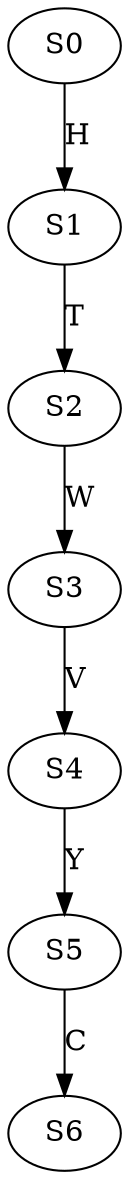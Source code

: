 strict digraph  {
	S0 -> S1 [ label = H ];
	S1 -> S2 [ label = T ];
	S2 -> S3 [ label = W ];
	S3 -> S4 [ label = V ];
	S4 -> S5 [ label = Y ];
	S5 -> S6 [ label = C ];
}
